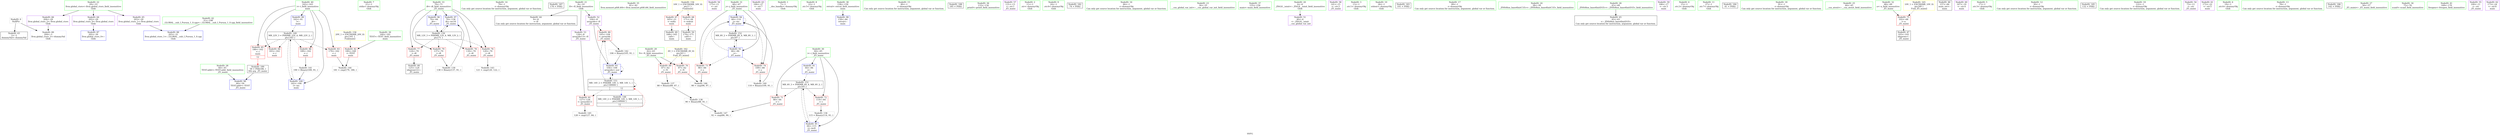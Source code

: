 digraph "SVFG" {
	label="SVFG";

	Node0x55bbd8670e30 [shape=record,color=grey,label="{NodeID: 0\nNullPtr}"];
	Node0x55bbd8670e30 -> Node0x55bbd8686570[style=solid];
	Node0x55bbd8670e30 -> Node0x55bbd8689c70[style=solid];
	Node0x55bbd8689d70 [shape=record,color=blue,label="{NodeID: 90\n60\<--59\nTEST.addr\<--TEST\n_Z5_maini\n}"];
	Node0x55bbd86845b0 [shape=record,color=green,label="{NodeID: 7\n21\<--1\nstdin\<--dummyObj\nGlob }"];
	Node0x55bbd8686ae0 [shape=record,color=blue,label="{NodeID: 97\n70\<--138\ni8\<--inc16\n_Z5_maini\n}"];
	Node0x55bbd8686ae0 -> Node0x55bbd8692c00[style=dashed];
	Node0x55bbd8684a20 [shape=record,color=green,label="{NodeID: 14\n79\<--1\n\<--dummyObj\nCan only get source location for instruction, argument, global var or function.}"];
	Node0x55bbd869d490 [shape=record,color=black,label="{NodeID: 187\n176 = PHI()\n}"];
	Node0x55bbd8685120 [shape=record,color=green,label="{NodeID: 21\n8\<--10\nH\<--H_field_insensitive\nGlob }"];
	Node0x55bbd8685120 -> Node0x55bbd8686670[style=solid];
	Node0x55bbd8685120 -> Node0x55bbd8687d70[style=solid];
	Node0x55bbd8685120 -> Node0x55bbd8687e40[style=solid];
	Node0x55bbd8685820 [shape=record,color=green,label="{NodeID: 28\n60\<--61\nTEST.addr\<--TEST.addr_field_insensitive\n_Z5_maini\n}"];
	Node0x55bbd8685820 -> Node0x55bbd8689d70[style=solid];
	Node0x55bbd8685e00 [shape=record,color=green,label="{NodeID: 35\n81\<--82\nllvm.memset.p0i8.i64\<--llvm.memset.p0i8.i64_field_insensitive\n}"];
	Node0x55bbd8686470 [shape=record,color=green,label="{NodeID: 42\n31\<--198\n_GLOBAL__sub_I_Purusa_1_0.cpp\<--_GLOBAL__sub_I_Purusa_1_0.cpp_field_insensitive\n}"];
	Node0x55bbd8686470 -> Node0x55bbd8689b70[style=solid];
	Node0x55bbd8687b00 [shape=record,color=black,label="{NodeID: 49\n168\<--165\ncall\<--\nmain\n}"];
	Node0x55bbd8687560 [shape=record,color=grey,label="{NodeID: 139\n138 = Binary(137, 91, )\n}"];
	Node0x55bbd8687560 -> Node0x55bbd8686ae0[style=solid];
	Node0x55bbd86880b0 [shape=record,color=purple,label="{NodeID: 56\n175\<--11\n\<--.str\nmain\n}"];
	Node0x55bbd868e470 [shape=record,color=grey,label="{NodeID: 146\n98 = cmp(96, 97, )\n}"];
	Node0x55bbd8688660 [shape=record,color=purple,label="{NodeID: 63\n184\<--27\n\<--.str.7\nmain\n}"];
	Node0x55bbd8693b00 [shape=record,color=black,label="{NodeID: 153\nMR_14V_2 = PHI(MR_14V_3, MR_14V_1, )\npts\{100000 \}\n|{|<s4>12}}"];
	Node0x55bbd8693b00 -> Node0x55bbd86894c0[style=dashed];
	Node0x55bbd8693b00 -> Node0x55bbd8689590[style=dashed];
	Node0x55bbd8693b00 -> Node0x55bbd8689fe0[style=dashed];
	Node0x55bbd8693b00 -> Node0x55bbd8693b00[style=dashed];
	Node0x55bbd8693b00:s4 -> Node0x55bbd8692200[style=dashed,color=blue];
	Node0x55bbd8688ca0 [shape=record,color=red,label="{NodeID: 70\n97\<--62\n\<--N\n_Z5_maini\n}"];
	Node0x55bbd8688ca0 -> Node0x55bbd868e470[style=solid];
	Node0x55bbd8689250 [shape=record,color=red,label="{NodeID: 77\n124\<--70\n\<--i8\n_Z5_maini\n}"];
	Node0x55bbd8689250 -> Node0x55bbd8687a30[style=solid];
	Node0x55bbd8689800 [shape=record,color=red,label="{NodeID: 84\n183\<--162\n\<--i\nmain\n}"];
	Node0x55bbd8671080 [shape=record,color=green,label="{NodeID: 1\n7\<--1\n__dso_handle\<--dummyObj\nGlob }"];
	Node0x55bbd8689e40 [shape=record,color=blue,label="{NodeID: 91\n64\<--84\ni\<--\n_Z5_maini\n}"];
	Node0x55bbd8689e40 -> Node0x55bbd8693100[style=dashed];
	Node0x55bbd8684640 [shape=record,color=green,label="{NodeID: 8\n22\<--1\n.str.5\<--dummyObj\nGlob }"];
	Node0x55bbd8686bb0 [shape=record,color=blue,label="{NodeID: 98\n158\<--84\nretval\<--\nmain\n}"];
	Node0x55bbd8684b20 [shape=record,color=green,label="{NodeID: 15\n80\<--1\n\<--dummyObj\nCan only get source location for instruction, argument, global var or function.}"];
	Node0x55bbd869d590 [shape=record,color=black,label="{NodeID: 188\n185 = PHI()\n}"];
	Node0x55bbd8685220 [shape=record,color=green,label="{NodeID: 22\n29\<--33\nllvm.global_ctors\<--llvm.global_ctors_field_insensitive\nGlob }"];
	Node0x55bbd8685220 -> Node0x55bbd8688730[style=solid];
	Node0x55bbd8685220 -> Node0x55bbd8688830[style=solid];
	Node0x55bbd8685220 -> Node0x55bbd8688930[style=solid];
	Node0x55bbd86858f0 [shape=record,color=green,label="{NodeID: 29\n62\<--63\nN\<--N_field_insensitive\n_Z5_maini\n}"];
	Node0x55bbd86858f0 -> Node0x55bbd8688bd0[style=solid];
	Node0x55bbd86858f0 -> Node0x55bbd8688ca0[style=solid];
	Node0x55bbd8685f00 [shape=record,color=green,label="{NodeID: 36\n133\<--134\nprintf\<--printf_field_insensitive\n}"];
	Node0x55bbd8686570 [shape=record,color=black,label="{NodeID: 43\n2\<--3\ndummyVal\<--dummyVal\n}"];
	Node0x55bbd8687bd0 [shape=record,color=black,label="{NodeID: 50\n174\<--171\ncall1\<--\nmain\n}"];
	Node0x55bbd86876e0 [shape=record,color=grey,label="{NodeID: 140\n110 = Binary(109, 91, )\n}"];
	Node0x55bbd86876e0 -> Node0x55bbd868a0b0[style=solid];
	Node0x55bbd8688180 [shape=record,color=purple,label="{NodeID: 57\n131\<--13\n\<--.str.1\n_Z5_maini\n}"];
	Node0x55bbd868e5f0 [shape=record,color=grey,label="{NodeID: 147\n92 = cmp(86, 90, )\n}"];
	Node0x55bbd8688730 [shape=record,color=purple,label="{NodeID: 64\n202\<--29\nllvm.global_ctors_0\<--llvm.global_ctors\nGlob }"];
	Node0x55bbd8688730 -> Node0x55bbd8689a70[style=solid];
	Node0x55bbd8688d70 [shape=record,color=red,label="{NodeID: 71\n86\<--64\n\<--i\n_Z5_maini\n}"];
	Node0x55bbd8688d70 -> Node0x55bbd868e5f0[style=solid];
	Node0x55bbd8689320 [shape=record,color=red,label="{NodeID: 78\n130\<--70\n\<--i8\n_Z5_maini\n}"];
	Node0x55bbd86898d0 [shape=record,color=red,label="{NodeID: 85\n186\<--162\n\<--i\nmain\n|{<s0>12}}"];
	Node0x55bbd86898d0:s0 -> Node0x55bbd869d690[style=solid,color=red];
	Node0x55bbd8683b30 [shape=record,color=green,label="{NodeID: 2\n11\<--1\n.str\<--dummyObj\nGlob }"];
	Node0x55bbd8689f10 [shape=record,color=blue,label="{NodeID: 92\n66\<--84\nj\<--\n_Z5_maini\n}"];
	Node0x55bbd8689f10 -> Node0x55bbd8688f10[style=dashed];
	Node0x55bbd8689f10 -> Node0x55bbd8688fe0[style=dashed];
	Node0x55bbd8689f10 -> Node0x55bbd868a0b0[style=dashed];
	Node0x55bbd8689f10 -> Node0x55bbd8693600[style=dashed];
	Node0x55bbd86846d0 [shape=record,color=green,label="{NodeID: 9\n24\<--1\n.str.6\<--dummyObj\nGlob }"];
	Node0x55bbd869cf90 [shape=record,color=black,label="{NodeID: 182\n74 = PHI()\n}"];
	Node0x55bbd8686c80 [shape=record,color=blue,label="{NodeID: 99\n162\<--91\ni\<--\nmain\n}"];
	Node0x55bbd8686c80 -> Node0x55bbd8692700[style=dashed];
	Node0x55bbd8684c20 [shape=record,color=green,label="{NodeID: 16\n84\<--1\n\<--dummyObj\nCan only get source location for instruction, argument, global var or function.}"];
	Node0x55bbd869d690 [shape=record,color=black,label="{NodeID: 189\n59 = PHI(186, )\n0th arg _Z5_maini }"];
	Node0x55bbd869d690 -> Node0x55bbd8689d70[style=solid];
	Node0x55bbd8685320 [shape=record,color=green,label="{NodeID: 23\n34\<--35\n__cxx_global_var_init\<--__cxx_global_var_init_field_insensitive\n}"];
	Node0x55bbd86859c0 [shape=record,color=green,label="{NodeID: 30\n64\<--65\ni\<--i_field_insensitive\n_Z5_maini\n}"];
	Node0x55bbd86859c0 -> Node0x55bbd8688d70[style=solid];
	Node0x55bbd86859c0 -> Node0x55bbd8688e40[style=solid];
	Node0x55bbd86859c0 -> Node0x55bbd8689e40[style=solid];
	Node0x55bbd86859c0 -> Node0x55bbd868a180[style=solid];
	Node0x55bbd8686000 [shape=record,color=green,label="{NodeID: 37\n155\<--156\nmain\<--main_field_insensitive\n}"];
	Node0x55bbd8686670 [shape=record,color=black,label="{NodeID: 44\n9\<--8\n\<--H\nCan only get source location for instruction, argument, global var or function.}"];
	Node0x55bbd8687ca0 [shape=record,color=purple,label="{NodeID: 51\n40\<--4\n\<--_ZStL8__ioinit\n__cxx_global_var_init\n}"];
	Node0x55bbd8687860 [shape=record,color=grey,label="{NodeID: 141\n190 = Binary(189, 91, )\n}"];
	Node0x55bbd8687860 -> Node0x55bbd8686d50[style=solid];
	Node0x55bbd8688250 [shape=record,color=purple,label="{NodeID: 58\n141\<--15\n\<--.str.2\n_Z5_maini\n}"];
	Node0x55bbd8692200 [shape=record,color=black,label="{NodeID: 148\nMR_14V_2 = PHI(MR_14V_3, MR_14V_1, )\npts\{100000 \}\n|{<s0>12}}"];
	Node0x55bbd8692200:s0 -> Node0x55bbd8693b00[style=dashed,color=red];
	Node0x55bbd8688830 [shape=record,color=purple,label="{NodeID: 65\n203\<--29\nllvm.global_ctors_1\<--llvm.global_ctors\nGlob }"];
	Node0x55bbd8688830 -> Node0x55bbd8689b70[style=solid];
	Node0x55bbd8688e40 [shape=record,color=red,label="{NodeID: 72\n114\<--64\n\<--i\n_Z5_maini\n}"];
	Node0x55bbd8688e40 -> Node0x55bbd868cd60[style=solid];
	Node0x55bbd86959b0 [shape=record,color=yellow,style=double,label="{NodeID: 162\n4V_1 = ENCHI(MR_4V_0)\npts\{63 \}\nFun[_Z5_maini]}"];
	Node0x55bbd86959b0 -> Node0x55bbd8688bd0[style=dashed];
	Node0x55bbd86959b0 -> Node0x55bbd8688ca0[style=dashed];
	Node0x55bbd86893f0 [shape=record,color=red,label="{NodeID: 79\n137\<--70\n\<--i8\n_Z5_maini\n}"];
	Node0x55bbd86893f0 -> Node0x55bbd8687560[style=solid];
	Node0x55bbd86899a0 [shape=record,color=red,label="{NodeID: 86\n189\<--162\n\<--i\nmain\n}"];
	Node0x55bbd86899a0 -> Node0x55bbd8687860[style=solid];
	Node0x55bbd8683bc0 [shape=record,color=green,label="{NodeID: 3\n13\<--1\n.str.1\<--dummyObj\nGlob }"];
	Node0x55bbd8689fe0 [shape=record,color=blue,label="{NodeID: 93\n104\<--106\narrayidx\<--xor\n_Z5_maini\n}"];
	Node0x55bbd8689fe0 -> Node0x55bbd86894c0[style=dashed];
	Node0x55bbd8689fe0 -> Node0x55bbd8689fe0[style=dashed];
	Node0x55bbd8689fe0 -> Node0x55bbd8693b00[style=dashed];
	Node0x55bbd8684760 [shape=record,color=green,label="{NodeID: 10\n26\<--1\nstdout\<--dummyObj\nGlob }"];
	Node0x55bbd869d090 [shape=record,color=black,label="{NodeID: 183\n101 = PHI()\n}"];
	Node0x55bbd8686d50 [shape=record,color=blue,label="{NodeID: 100\n162\<--190\ni\<--inc\nmain\n}"];
	Node0x55bbd8686d50 -> Node0x55bbd8692700[style=dashed];
	Node0x55bbd8684d20 [shape=record,color=green,label="{NodeID: 17\n89\<--1\n\<--dummyObj\nCan only get source location for instruction, argument, global var or function.}"];
	Node0x55bbd8685420 [shape=record,color=green,label="{NodeID: 24\n38\<--39\n_ZNSt8ios_base4InitC1Ev\<--_ZNSt8ios_base4InitC1Ev_field_insensitive\n}"];
	Node0x55bbd8685a90 [shape=record,color=green,label="{NodeID: 31\n66\<--67\nj\<--j_field_insensitive\n_Z5_maini\n}"];
	Node0x55bbd8685a90 -> Node0x55bbd8688f10[style=solid];
	Node0x55bbd8685a90 -> Node0x55bbd8688fe0[style=solid];
	Node0x55bbd8685a90 -> Node0x55bbd8689f10[style=solid];
	Node0x55bbd8685a90 -> Node0x55bbd868a0b0[style=solid];
	Node0x55bbd8686100 [shape=record,color=green,label="{NodeID: 38\n158\<--159\nretval\<--retval_field_insensitive\nmain\n}"];
	Node0x55bbd8686100 -> Node0x55bbd8686bb0[style=solid];
	Node0x55bbd8686770 [shape=record,color=black,label="{NodeID: 45\n42\<--43\n\<--_ZNSt8ios_base4InitD1Ev\nCan only get source location for instruction, argument, global var or function.}"];
	Node0x55bbd8687d70 [shape=record,color=purple,label="{NodeID: 52\n104\<--8\narrayidx\<--H\n_Z5_maini\n}"];
	Node0x55bbd8687d70 -> Node0x55bbd86894c0[style=solid];
	Node0x55bbd8687d70 -> Node0x55bbd8689fe0[style=solid];
	Node0x55bbd868deb0 [shape=record,color=grey,label="{NodeID: 142\n106 = Binary(105, 91, )\n}"];
	Node0x55bbd868deb0 -> Node0x55bbd8689fe0[style=solid];
	Node0x55bbd8688320 [shape=record,color=purple,label="{NodeID: 59\n166\<--17\n\<--.str.3\nmain\n}"];
	Node0x55bbd8692700 [shape=record,color=black,label="{NodeID: 149\nMR_22V_3 = PHI(MR_22V_4, MR_22V_2, )\npts\{163 \}\n}"];
	Node0x55bbd8692700 -> Node0x55bbd8689730[style=dashed];
	Node0x55bbd8692700 -> Node0x55bbd8689800[style=dashed];
	Node0x55bbd8692700 -> Node0x55bbd86898d0[style=dashed];
	Node0x55bbd8692700 -> Node0x55bbd86899a0[style=dashed];
	Node0x55bbd8692700 -> Node0x55bbd8686d50[style=dashed];
	Node0x55bbd8688930 [shape=record,color=purple,label="{NodeID: 66\n204\<--29\nllvm.global_ctors_2\<--llvm.global_ctors\nGlob }"];
	Node0x55bbd8688930 -> Node0x55bbd8689c70[style=solid];
	Node0x55bbd8694a00 [shape=record,color=yellow,style=double,label="{NodeID: 156\n16V_1 = ENCHI(MR_16V_0)\npts\{1 \}\nFun[main]}"];
	Node0x55bbd8694a00 -> Node0x55bbd8688a30[style=dashed];
	Node0x55bbd8694a00 -> Node0x55bbd8688b00[style=dashed];
	Node0x55bbd8688f10 [shape=record,color=red,label="{NodeID: 73\n96\<--66\n\<--j\n_Z5_maini\n}"];
	Node0x55bbd8688f10 -> Node0x55bbd868e470[style=solid];
	Node0x55bbd86894c0 [shape=record,color=red,label="{NodeID: 80\n105\<--104\n\<--arrayidx\n_Z5_maini\n}"];
	Node0x55bbd86894c0 -> Node0x55bbd868deb0[style=solid];
	Node0x55bbd8689a70 [shape=record,color=blue,label="{NodeID: 87\n202\<--30\nllvm.global_ctors_0\<--\nGlob }"];
	Node0x55bbd8683c50 [shape=record,color=green,label="{NodeID: 4\n15\<--1\n.str.2\<--dummyObj\nGlob }"];
	Node0x55bbd868a0b0 [shape=record,color=blue,label="{NodeID: 94\n66\<--110\nj\<--inc\n_Z5_maini\n}"];
	Node0x55bbd868a0b0 -> Node0x55bbd8688f10[style=dashed];
	Node0x55bbd868a0b0 -> Node0x55bbd8688fe0[style=dashed];
	Node0x55bbd868a0b0 -> Node0x55bbd868a0b0[style=dashed];
	Node0x55bbd868a0b0 -> Node0x55bbd8693600[style=dashed];
	Node0x55bbd86847f0 [shape=record,color=green,label="{NodeID: 11\n27\<--1\n.str.7\<--dummyObj\nGlob }"];
	Node0x55bbd869d190 [shape=record,color=black,label="{NodeID: 184\n41 = PHI()\n}"];
	Node0x55bbd8684e20 [shape=record,color=green,label="{NodeID: 18\n91\<--1\n\<--dummyObj\nCan only get source location for instruction, argument, global var or function.}"];
	Node0x55bbd8685520 [shape=record,color=green,label="{NodeID: 25\n44\<--45\n__cxa_atexit\<--__cxa_atexit_field_insensitive\n}"];
	Node0x55bbd8685b60 [shape=record,color=green,label="{NodeID: 32\n68\<--69\na\<--a_field_insensitive\n_Z5_maini\n}"];
	Node0x55bbd8685b60 -> Node0x55bbd86890b0[style=solid];
	Node0x55bbd86861d0 [shape=record,color=green,label="{NodeID: 39\n160\<--161\nTEST\<--TEST_field_insensitive\nmain\n}"];
	Node0x55bbd86861d0 -> Node0x55bbd8689660[style=solid];
	Node0x55bbd8686870 [shape=record,color=black,label="{NodeID: 46\n157\<--84\nmain_ret\<--\nmain\n}"];
	Node0x55bbd868cd60 [shape=record,color=grey,label="{NodeID: 136\n115 = Binary(114, 91, )\n}"];
	Node0x55bbd868cd60 -> Node0x55bbd868a180[style=solid];
	Node0x55bbd8687e40 [shape=record,color=purple,label="{NodeID: 53\n126\<--8\narrayidx13\<--H\n_Z5_maini\n}"];
	Node0x55bbd8687e40 -> Node0x55bbd8689590[style=solid];
	Node0x55bbd868dff0 [shape=record,color=grey,label="{NodeID: 143\n121 = cmp(120, 122, )\n}"];
	Node0x55bbd86883f0 [shape=record,color=purple,label="{NodeID: 60\n167\<--19\n\<--.str.4\nmain\n}"];
	Node0x55bbd8692c00 [shape=record,color=black,label="{NodeID: 150\nMR_12V_3 = PHI(MR_12V_4, MR_12V_2, )\npts\{71 \}\n}"];
	Node0x55bbd8692c00 -> Node0x55bbd8689180[style=dashed];
	Node0x55bbd8692c00 -> Node0x55bbd8689250[style=dashed];
	Node0x55bbd8692c00 -> Node0x55bbd8689320[style=dashed];
	Node0x55bbd8692c00 -> Node0x55bbd86893f0[style=dashed];
	Node0x55bbd8692c00 -> Node0x55bbd8686ae0[style=dashed];
	Node0x55bbd8688a30 [shape=record,color=red,label="{NodeID: 67\n165\<--21\n\<--stdin\nmain\n}"];
	Node0x55bbd8688a30 -> Node0x55bbd8687b00[style=solid];
	Node0x55bbd8688fe0 [shape=record,color=red,label="{NodeID: 74\n109\<--66\n\<--j\n_Z5_maini\n}"];
	Node0x55bbd8688fe0 -> Node0x55bbd86876e0[style=solid];
	Node0x55bbd8689590 [shape=record,color=red,label="{NodeID: 81\n127\<--126\n\<--arrayidx13\n_Z5_maini\n}"];
	Node0x55bbd8689590 -> Node0x55bbd868e2f0[style=solid];
	Node0x55bbd8689b70 [shape=record,color=blue,label="{NodeID: 88\n203\<--31\nllvm.global_ctors_1\<--_GLOBAL__sub_I_Purusa_1_0.cpp\nGlob }"];
	Node0x55bbd8683ce0 [shape=record,color=green,label="{NodeID: 5\n17\<--1\n.str.3\<--dummyObj\nGlob }"];
	Node0x55bbd868a180 [shape=record,color=blue,label="{NodeID: 95\n64\<--115\ni\<--inc6\n_Z5_maini\n}"];
	Node0x55bbd868a180 -> Node0x55bbd8693100[style=dashed];
	Node0x55bbd8684880 [shape=record,color=green,label="{NodeID: 12\n30\<--1\n\<--dummyObj\nCan only get source location for instruction, argument, global var or function.}"];
	Node0x55bbd869d290 [shape=record,color=black,label="{NodeID: 185\n132 = PHI()\n}"];
	Node0x55bbd8684f20 [shape=record,color=green,label="{NodeID: 19\n122\<--1\n\<--dummyObj\nCan only get source location for instruction, argument, global var or function.}"];
	Node0x55bbd8685620 [shape=record,color=green,label="{NodeID: 26\n43\<--49\n_ZNSt8ios_base4InitD1Ev\<--_ZNSt8ios_base4InitD1Ev_field_insensitive\n}"];
	Node0x55bbd8685620 -> Node0x55bbd8686770[style=solid];
	Node0x55bbd8685c30 [shape=record,color=green,label="{NodeID: 33\n70\<--71\ni8\<--i8_field_insensitive\n_Z5_maini\n}"];
	Node0x55bbd8685c30 -> Node0x55bbd8689180[style=solid];
	Node0x55bbd8685c30 -> Node0x55bbd8689250[style=solid];
	Node0x55bbd8685c30 -> Node0x55bbd8689320[style=solid];
	Node0x55bbd8685c30 -> Node0x55bbd86893f0[style=solid];
	Node0x55bbd8685c30 -> Node0x55bbd8686a10[style=solid];
	Node0x55bbd8685c30 -> Node0x55bbd8686ae0[style=solid];
	Node0x55bbd86862a0 [shape=record,color=green,label="{NodeID: 40\n162\<--163\ni\<--i_field_insensitive\nmain\n}"];
	Node0x55bbd86862a0 -> Node0x55bbd8689730[style=solid];
	Node0x55bbd86862a0 -> Node0x55bbd8689800[style=solid];
	Node0x55bbd86862a0 -> Node0x55bbd86898d0[style=solid];
	Node0x55bbd86862a0 -> Node0x55bbd86899a0[style=solid];
	Node0x55bbd86862a0 -> Node0x55bbd8686c80[style=solid];
	Node0x55bbd86862a0 -> Node0x55bbd8686d50[style=solid];
	Node0x55bbd8686940 [shape=record,color=black,label="{NodeID: 47\n103\<--102\nidxprom\<--\n_Z5_maini\n}"];
	Node0x55bbd8687260 [shape=record,color=grey,label="{NodeID: 137\n88 = Binary(89, 87, )\n}"];
	Node0x55bbd8687260 -> Node0x55bbd86873e0[style=solid];
	Node0x55bbd8687f10 [shape=record,color=purple,label="{NodeID: 54\n73\<--11\n\<--.str\n_Z5_maini\n}"];
	Node0x55bbd868e170 [shape=record,color=grey,label="{NodeID: 144\n181 = cmp(179, 180, )\n}"];
	Node0x55bbd86884c0 [shape=record,color=purple,label="{NodeID: 61\n172\<--22\n\<--.str.5\nmain\n}"];
	Node0x55bbd8693100 [shape=record,color=black,label="{NodeID: 151\nMR_6V_3 = PHI(MR_6V_4, MR_6V_2, )\npts\{65 \}\n}"];
	Node0x55bbd8693100 -> Node0x55bbd8688d70[style=dashed];
	Node0x55bbd8693100 -> Node0x55bbd8688e40[style=dashed];
	Node0x55bbd8693100 -> Node0x55bbd868a180[style=dashed];
	Node0x55bbd8688b00 [shape=record,color=red,label="{NodeID: 68\n171\<--26\n\<--stdout\nmain\n}"];
	Node0x55bbd8688b00 -> Node0x55bbd8687bd0[style=solid];
	Node0x55bbd8695600 [shape=record,color=yellow,style=double,label="{NodeID: 158\n20V_1 = ENCHI(MR_20V_0)\npts\{161 \}\nFun[main]}"];
	Node0x55bbd8695600 -> Node0x55bbd8689660[style=dashed];
	Node0x55bbd86890b0 [shape=record,color=red,label="{NodeID: 75\n102\<--68\n\<--a\n_Z5_maini\n}"];
	Node0x55bbd86890b0 -> Node0x55bbd8686940[style=solid];
	Node0x55bbd8695c50 [shape=record,color=yellow,style=double,label="{NodeID: 165\n10V_1 = ENCHI(MR_10V_0)\npts\{69 \}\nFun[_Z5_maini]}"];
	Node0x55bbd8695c50 -> Node0x55bbd86890b0[style=dashed];
	Node0x55bbd8689660 [shape=record,color=red,label="{NodeID: 82\n180\<--160\n\<--TEST\nmain\n}"];
	Node0x55bbd8689660 -> Node0x55bbd868e170[style=solid];
	Node0x55bbd8689c70 [shape=record,color=blue, style = dotted,label="{NodeID: 89\n204\<--3\nllvm.global_ctors_2\<--dummyVal\nGlob }"];
	Node0x55bbd8684520 [shape=record,color=green,label="{NodeID: 6\n19\<--1\n.str.4\<--dummyObj\nGlob }"];
	Node0x55bbd8686a10 [shape=record,color=blue,label="{NodeID: 96\n70\<--84\ni8\<--\n_Z5_maini\n}"];
	Node0x55bbd8686a10 -> Node0x55bbd8692c00[style=dashed];
	Node0x55bbd8684950 [shape=record,color=green,label="{NodeID: 13\n78\<--1\n\<--dummyObj\nCan only get source location for instruction, argument, global var or function.}"];
	Node0x55bbd869d390 [shape=record,color=black,label="{NodeID: 186\n142 = PHI()\n}"];
	Node0x55bbd8685020 [shape=record,color=green,label="{NodeID: 20\n4\<--6\n_ZStL8__ioinit\<--_ZStL8__ioinit_field_insensitive\nGlob }"];
	Node0x55bbd8685020 -> Node0x55bbd8687ca0[style=solid];
	Node0x55bbd8685720 [shape=record,color=green,label="{NodeID: 27\n56\<--57\n_Z5_maini\<--_Z5_maini_field_insensitive\n}"];
	Node0x55bbd8685d00 [shape=record,color=green,label="{NodeID: 34\n75\<--76\nscanf\<--scanf_field_insensitive\n}"];
	Node0x55bbd8686370 [shape=record,color=green,label="{NodeID: 41\n169\<--170\nfreopen\<--freopen_field_insensitive\n}"];
	Node0x55bbd8687a30 [shape=record,color=black,label="{NodeID: 48\n125\<--124\nidxprom12\<--\n_Z5_maini\n}"];
	Node0x55bbd86873e0 [shape=record,color=grey,label="{NodeID: 138\n90 = Binary(88, 91, )\n}"];
	Node0x55bbd86873e0 -> Node0x55bbd868e5f0[style=solid];
	Node0x55bbd8687fe0 [shape=record,color=purple,label="{NodeID: 55\n100\<--11\n\<--.str\n_Z5_maini\n}"];
	Node0x55bbd868e2f0 [shape=record,color=grey,label="{NodeID: 145\n128 = cmp(127, 84, )\n}"];
	Node0x55bbd8688590 [shape=record,color=purple,label="{NodeID: 62\n173\<--24\n\<--.str.6\nmain\n}"];
	Node0x55bbd8693600 [shape=record,color=black,label="{NodeID: 152\nMR_8V_2 = PHI(MR_8V_4, MR_8V_1, )\npts\{67 \}\n}"];
	Node0x55bbd8693600 -> Node0x55bbd8689f10[style=dashed];
	Node0x55bbd8688bd0 [shape=record,color=red,label="{NodeID: 69\n87\<--62\n\<--N\n_Z5_maini\n}"];
	Node0x55bbd8688bd0 -> Node0x55bbd8687260[style=solid];
	Node0x55bbd8689180 [shape=record,color=red,label="{NodeID: 76\n120\<--70\n\<--i8\n_Z5_maini\n}"];
	Node0x55bbd8689180 -> Node0x55bbd868dff0[style=solid];
	Node0x55bbd8689730 [shape=record,color=red,label="{NodeID: 83\n179\<--162\n\<--i\nmain\n}"];
	Node0x55bbd8689730 -> Node0x55bbd868e170[style=solid];
}
